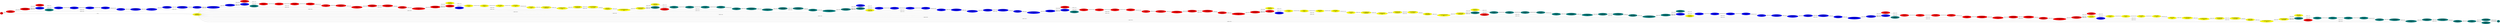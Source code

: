 graph {
rankdir=LR
input[label="input\n0.0ms\n0.0MB", style=filled, fillcolor="red"]
Embedding[label="Embedding\n0.0591255683898925ms\n63.2894140625MB", style=filled, fillcolor="red"]
Interpolation[label="Interpolation\n0.3499838256835937ms\n356.6064453125MB", style=filled, fillcolor="yellow"]
layer_0_Layer_Norm_Before[label="layer_0_Layer_Norm_Before\n0.0013888319730758ms\n9.9697265625MB", style=filled, fillcolor="red"]
layer_0_Query[label="layer_0_Query\n0.017407808303833ms\n32.2529296875MB", style=filled, fillcolor="red"]
layer_0_Key[label="layer_0_Key\n0.0174861125946044ms\n22.2529296875MB", style=filled, fillcolor="blue"]
layer_0_Value[label="layer_0_Value\n0.0175713920593261ms\n2.2529296875MB", style=filled, fillcolor="teal"]
layer_0_mul[label="layer_0_mul\n0.0886661758422851ms\n498.0MB", style=filled, fillcolor="blue"]
layer_0_div[label="layer_0_div\n0.0306631355285644ms\n520.0MB", style=filled, fillcolor="blue"]
layer_0_softmax[label="layer_0_softmax\n0.0729486083984375ms\n0.0MB", style=filled, fillcolor="blue"]
layer_0_dropout[label="layer_0_dropout\n0.0002360640019178ms\n0.0MB", style=filled, fillcolor="blue"]
layer_0_context[label="layer_0_context\n0.071616096496582ms\n20.0MB", style=filled, fillcolor="blue"]
layer_0_Self_Attention_Output[label="layer_0_Self_Attention_Output\n0.0174694080352783ms\n2.2529296875MB", style=filled, fillcolor="blue"]
layer_0_Residual_Connection_1[label="layer_0_Residual_Connection_1\n0.0009760000109672ms\n0.0MB", style=filled, fillcolor="blue"]
layer_0_Layer_Norm_After[label="layer_0_Layer_Norm_After\n0.001277536034584ms\n20.005859375MB", style=filled, fillcolor="blue"]
layer_0_Intermediate_Forward[label="layer_0_Intermediate_Forward\n0.0710443801879882ms\n79.01171875MB", style=filled, fillcolor="blue"]
layer_0_Output[label="layer_0_Output\n0.0663336944580078ms\n9.0029296875MB", style=filled, fillcolor="blue"]
layer_0_add_mid_position_embedding[label="layer_0_add_mid_position_embedding\n0.0011334079504013ms\n0.0MB", style=filled, fillcolor="blue"]
layer_1_Layer_Norm_Before[label="layer_1_Layer_Norm_Before\n0.0012726720571517ms\n9.9697265625MB", style=filled, fillcolor="blue"]
layer_1_Query[label="layer_1_Query\n0.0173951034545898ms\n2.2529296875MB", style=filled, fillcolor="red"]
layer_1_Key[label="layer_1_Key\n0.0173921928405761ms\n2.2529296875MB", style=filled, fillcolor="blue"]
layer_1_Value[label="layer_1_Value\n0.0175674877166748ms\n2.2529296875MB", style=filled, fillcolor="teal"]
layer_1_mul[label="layer_1_mul\n0.0886295394897461ms\n520.0MB", style=filled, fillcolor="red"]
layer_1_div[label="layer_1_div\n0.0309485111236572ms\n520.0MB", style=filled, fillcolor="red"]
layer_1_softmax[label="layer_1_softmax\n0.0737866897583007ms\n0.0MB", style=filled, fillcolor="red"]
layer_1_dropout[label="layer_1_dropout\n0.0002544000148773ms\n0.0MB", style=filled, fillcolor="red"]
layer_1_context[label="layer_1_context\n0.0716388778686523ms\n0.0MB", style=filled, fillcolor="red"]
layer_1_Self_Attention_Output[label="layer_1_Self_Attention_Output\n0.017569631576538ms\n2.2529296875MB", style=filled, fillcolor="red"]
layer_1_Residual_Connection_1[label="layer_1_Residual_Connection_1\n0.0009826560020446ms\n0.0MB", style=filled, fillcolor="red"]
layer_1_Layer_Norm_After[label="layer_1_Layer_Norm_After\n0.00129350399971ms\n20.005859375MB", style=filled, fillcolor="red"]
layer_1_Intermediate_Forward[label="layer_1_Intermediate_Forward\n0.0713328628540039ms\n79.01171875MB", style=filled, fillcolor="red"]
layer_1_Output[label="layer_1_Output\n0.0663014068603515ms\n9.0029296875MB", style=filled, fillcolor="red"]
layer_1_add_mid_position_embedding[label="layer_1_add_mid_position_embedding\n0.0010042560100555ms\n0.0MB", style=filled, fillcolor="red"]
layer_2_Layer_Norm_Before[label="layer_2_Layer_Norm_Before\n0.0012788800001144ms\n9.9697265625MB", style=filled, fillcolor="red"]
layer_2_Query[label="layer_2_Query\n0.0174085445404052ms\n2.2529296875MB", style=filled, fillcolor="yellow"]
layer_2_Key[label="layer_2_Key\n0.0174292163848876ms\n2.2529296875MB", style=filled, fillcolor="red"]
layer_2_Value[label="layer_2_Value\n0.0176383686065673ms\n2.2529296875MB", style=filled, fillcolor="blue"]
layer_2_mul[label="layer_2_mul\n0.0887524795532226ms\n520.0MB", style=filled, fillcolor="yellow"]
layer_2_div[label="layer_2_div\n0.0306796169281005ms\n520.0MB", style=filled, fillcolor="yellow"]
layer_2_softmax[label="layer_2_softmax\n0.0785274276733398ms\n0.0MB", style=filled, fillcolor="yellow"]
layer_2_dropout[label="layer_2_dropout\n0.0002184000015258ms\n0.0MB", style=filled, fillcolor="yellow"]
layer_2_context[label="layer_2_context\n0.0714793243408203ms\n0.0MB", style=filled, fillcolor="yellow"]
layer_2_Self_Attention_Output[label="layer_2_Self_Attention_Output\n0.0174848957061767ms\n2.2529296875MB", style=filled, fillcolor="yellow"]
layer_2_Residual_Connection_1[label="layer_2_Residual_Connection_1\n0.0009009919762611ms\n0.0MB", style=filled, fillcolor="yellow"]
layer_2_Layer_Norm_After[label="layer_2_Layer_Norm_After\n0.001293280005455ms\n20.005859375MB", style=filled, fillcolor="yellow"]
layer_2_Intermediate_Forward[label="layer_2_Intermediate_Forward\n0.0711373748779296ms\n79.01171875MB", style=filled, fillcolor="yellow"]
layer_2_Output[label="layer_2_Output\n0.0665122528076171ms\n9.0029296875MB", style=filled, fillcolor="yellow"]
layer_2_add_mid_position_embedding[label="layer_2_add_mid_position_embedding\n0.0010370880365371ms\n0.0MB", style=filled, fillcolor="yellow"]
layer_3_Layer_Norm_Before[label="layer_3_Layer_Norm_Before\n0.0012692799568176ms\n9.9697265625MB", style=filled, fillcolor="yellow"]
layer_3_Query[label="layer_3_Query\n0.0174040641784667ms\n2.2529296875MB", style=filled, fillcolor="yellow"]
layer_3_Key[label="layer_3_Key\n0.0172205448150634ms\n2.2529296875MB", style=filled, fillcolor="teal"]
layer_3_Value[label="layer_3_Value\n0.0174156799316406ms\n2.2529296875MB", style=filled, fillcolor="red"]
layer_3_mul[label="layer_3_mul\n0.0886342086791992ms\n520.0MB", style=filled, fillcolor="teal"]
layer_3_div[label="layer_3_div\n0.0307881603240966ms\n520.0MB", style=filled, fillcolor="teal"]
layer_3_softmax[label="layer_3_softmax\n0.0733571166992187ms\n0.0MB", style=filled, fillcolor="teal"]
layer_3_dropout[label="layer_3_dropout\n0.0002348800003528ms\n0.0MB", style=filled, fillcolor="teal"]
layer_3_context[label="layer_3_context\n0.0716192626953125ms\n0.0MB", style=filled, fillcolor="teal"]
layer_3_Self_Attention_Output[label="layer_3_Self_Attention_Output\n0.017538272857666ms\n2.2529296875MB", style=filled, fillcolor="teal"]
layer_3_Residual_Connection_1[label="layer_3_Residual_Connection_1\n0.0009889280200004ms\n0.0MB", style=filled, fillcolor="teal"]
layer_3_Layer_Norm_After[label="layer_3_Layer_Norm_After\n0.0013086719512939ms\n20.005859375MB", style=filled, fillcolor="teal"]
layer_3_Intermediate_Forward[label="layer_3_Intermediate_Forward\n0.0710487060546875ms\n79.01171875MB", style=filled, fillcolor="teal"]
layer_3_Output[label="layer_3_Output\n0.0662656936645507ms\n9.0029296875MB", style=filled, fillcolor="teal"]
layer_3_add_mid_position_embedding[label="layer_3_add_mid_position_embedding\n0.001039999961853ms\n0.0MB", style=filled, fillcolor="teal"]
layer_4_Layer_Norm_Before[label="layer_4_Layer_Norm_Before\n0.0012862720489501ms\n9.9697265625MB", style=filled, fillcolor="teal"]
layer_4_Query[label="layer_4_Query\n0.0173891525268554ms\n2.2529296875MB", style=filled, fillcolor="blue"]
layer_4_Key[label="layer_4_Key\n0.0173964481353759ms\n2.2529296875MB", style=filled, fillcolor="teal"]
layer_4_Value[label="layer_4_Value\n0.0173896312713623ms\n2.2529296875MB", style=filled, fillcolor="yellow"]
layer_4_mul[label="layer_4_mul\n0.088764892578125ms\n520.0MB", style=filled, fillcolor="blue"]
layer_4_div[label="layer_4_div\n0.0306451511383056ms\n520.0MB", style=filled, fillcolor="blue"]
layer_4_softmax[label="layer_4_softmax\n0.0729085083007812ms\n0.0MB", style=filled, fillcolor="blue"]
layer_4_dropout[label="layer_4_dropout\n0.0001874559968709ms\n0.0MB", style=filled, fillcolor="blue"]
layer_4_context[label="layer_4_context\n0.0715633926391601ms\n0.0MB", style=filled, fillcolor="blue"]
layer_4_Self_Attention_Output[label="layer_4_Self_Attention_Output\n0.0175210247039794ms\n2.2529296875MB", style=filled, fillcolor="blue"]
layer_4_Residual_Connection_1[label="layer_4_Residual_Connection_1\n0.0009621120095252ms\n0.0MB", style=filled, fillcolor="blue"]
layer_4_Layer_Norm_After[label="layer_4_Layer_Norm_After\n0.0012637439966201ms\n20.005859375MB", style=filled, fillcolor="blue"]
layer_4_Intermediate_Forward[label="layer_4_Intermediate_Forward\n0.0711231689453125ms\n79.01171875MB", style=filled, fillcolor="blue"]
layer_4_Output[label="layer_4_Output\n0.065787010192871ms\n9.0029296875MB", style=filled, fillcolor="blue"]
layer_4_add_mid_position_embedding[label="layer_4_add_mid_position_embedding\n0.0010470720529556ms\n0.0MB", style=filled, fillcolor="blue"]
layer_5_Layer_Norm_Before[label="layer_5_Layer_Norm_Before\n0.0012780159711837ms\n9.9697265625MB", style=filled, fillcolor="blue"]
layer_5_Query[label="layer_5_Query\n0.0173911991119384ms\n2.2529296875MB", style=filled, fillcolor="red"]
layer_5_Key[label="layer_5_Key\n0.0174063682556152ms\n2.2529296875MB", style=filled, fillcolor="blue"]
layer_5_Value[label="layer_5_Value\n0.0174074554443359ms\n2.2529296875MB", style=filled, fillcolor="teal"]
layer_5_mul[label="layer_5_mul\n0.0888259201049804ms\n520.0MB", style=filled, fillcolor="red"]
layer_5_div[label="layer_5_div\n0.0307910404205322ms\n520.0MB", style=filled, fillcolor="red"]
layer_5_softmax[label="layer_5_softmax\n0.0728910369873046ms\n0.0MB", style=filled, fillcolor="red"]
layer_5_dropout[label="layer_5_dropout\n0.0001786240041255ms\n0.0MB", style=filled, fillcolor="red"]
layer_5_context[label="layer_5_context\n0.071508445739746ms\n0.0MB", style=filled, fillcolor="red"]
layer_5_Self_Attention_Output[label="layer_5_Self_Attention_Output\n0.0175206089019775ms\n2.2529296875MB", style=filled, fillcolor="red"]
layer_5_Residual_Connection_1[label="layer_5_Residual_Connection_1\n0.0009724479913711ms\n0.0MB", style=filled, fillcolor="red"]
layer_5_Layer_Norm_After[label="layer_5_Layer_Norm_After\n0.0013526400327682ms\n20.005859375MB", style=filled, fillcolor="red"]
layer_5_Intermediate_Forward[label="layer_5_Intermediate_Forward\n0.0711912612915039ms\n79.01171875MB", style=filled, fillcolor="red"]
layer_5_Output[label="layer_5_Output\n0.0666375350952148ms\n9.0029296875MB", style=filled, fillcolor="red"]
layer_5_add_mid_position_embedding[label="layer_5_add_mid_position_embedding\n0.0010489599704742ms\n0.0MB", style=filled, fillcolor="red"]
layer_6_Layer_Norm_Before[label="layer_6_Layer_Norm_Before\n0.0012954239845275ms\n9.9697265625MB", style=filled, fillcolor="red"]
layer_6_Query[label="layer_6_Query\n0.0172363529205322ms\n2.2529296875MB", style=filled, fillcolor="yellow"]
layer_6_Key[label="layer_6_Key\n0.0174363842010498ms\n2.2529296875MB", style=filled, fillcolor="red"]
layer_6_Value[label="layer_6_Value\n0.0174519996643066ms\n2.2529296875MB", style=filled, fillcolor="blue"]
layer_6_mul[label="layer_6_mul\n0.0887777633666992ms\n520.0MB", style=filled, fillcolor="yellow"]
layer_6_div[label="layer_6_div\n0.0307030086517333ms\n520.0MB", style=filled, fillcolor="yellow"]
layer_6_softmax[label="layer_6_softmax\n0.0728835525512695ms\n0.0MB", style=filled, fillcolor="yellow"]
layer_6_dropout[label="layer_6_dropout\n0.0002029760032892ms\n0.0MB", style=filled, fillcolor="yellow"]
layer_6_context[label="layer_6_context\n0.0715163192749023ms\n0.0MB", style=filled, fillcolor="yellow"]
layer_6_Self_Attention_Output[label="layer_6_Self_Attention_Output\n0.0174826889038085ms\n2.2529296875MB", style=filled, fillcolor="yellow"]
layer_6_Residual_Connection_1[label="layer_6_Residual_Connection_1\n0.0009808639883995ms\n0.0MB", style=filled, fillcolor="yellow"]
layer_6_Layer_Norm_After[label="layer_6_Layer_Norm_After\n0.0013253760337829ms\n20.005859375MB", style=filled, fillcolor="yellow"]
layer_6_Intermediate_Forward[label="layer_6_Intermediate_Forward\n0.0711700820922851ms\n79.01171875MB", style=filled, fillcolor="yellow"]
layer_6_Output[label="layer_6_Output\n0.0664022064208984ms\n9.0029296875MB", style=filled, fillcolor="yellow"]
layer_6_add_mid_position_embedding[label="layer_6_add_mid_position_embedding\n0.0010468480587005ms\n0.0MB", style=filled, fillcolor="yellow"]
layer_7_Layer_Norm_Before[label="layer_7_Layer_Norm_Before\n0.001604640007019ms\n9.9697265625MB", style=filled, fillcolor="yellow"]
layer_7_Query[label="layer_7_Query\n0.0174402561187744ms\n2.2529296875MB", style=filled, fillcolor="yellow"]
layer_7_Key[label="layer_7_Key\n0.0172628154754638ms\n2.2529296875MB", style=filled, fillcolor="teal"]
layer_7_Value[label="layer_7_Value\n0.0174209594726562ms\n2.2529296875MB", style=filled, fillcolor="red"]
layer_7_mul[label="layer_7_mul\n0.0886321258544921ms\n520.0MB", style=filled, fillcolor="teal"]
layer_7_div[label="layer_7_div\n0.0307011833190917ms\n520.0MB", style=filled, fillcolor="teal"]
layer_7_softmax[label="layer_7_softmax\n0.0728968658447265ms\n0.0MB", style=filled, fillcolor="teal"]
layer_7_dropout[label="layer_7_dropout\n0.0001731519997119ms\n0.0MB", style=filled, fillcolor="teal"]
layer_7_context[label="layer_7_context\n0.0711885452270507ms\n0.0MB", style=filled, fillcolor="teal"]
layer_7_Self_Attention_Output[label="layer_7_Self_Attention_Output\n0.0175196475982666ms\n2.2529296875MB", style=filled, fillcolor="teal"]
layer_7_Residual_Connection_1[label="layer_7_Residual_Connection_1\n0.0010215359926223ms\n0.0MB", style=filled, fillcolor="teal"]
layer_7_Layer_Norm_After[label="layer_7_Layer_Norm_After\n0.0012959040403366ms\n20.005859375MB", style=filled, fillcolor="teal"]
layer_7_Intermediate_Forward[label="layer_7_Intermediate_Forward\n0.0710116806030273ms\n79.01171875MB", style=filled, fillcolor="teal"]
layer_7_Output[label="layer_7_Output\n0.0668047714233398ms\n9.0029296875MB", style=filled, fillcolor="teal"]
layer_7_add_mid_position_embedding[label="layer_7_add_mid_position_embedding\n0.0011269760131835ms\n0.0MB", style=filled, fillcolor="teal"]
layer_8_Layer_Norm_Before[label="layer_8_Layer_Norm_Before\n0.0013214399814605ms\n9.9697265625MB", style=filled, fillcolor="teal"]
layer_8_Query[label="layer_8_Query\n0.0174694728851318ms\n2.2529296875MB", style=filled, fillcolor="teal"]
layer_8_Key[label="layer_8_Key\n0.0175136966705322ms\n2.2529296875MB", style=filled, fillcolor="blue"]
layer_8_Value[label="layer_8_Value\n0.0174400005340576ms\n2.2529296875MB", style=filled, fillcolor="yellow"]
layer_8_mul[label="layer_8_mul\n0.0887874221801757ms\n520.0MB", style=filled, fillcolor="blue"]
layer_8_div[label="layer_8_div\n0.0306887035369873ms\n520.0MB", style=filled, fillcolor="blue"]
layer_8_softmax[label="layer_8_softmax\n0.0730629119873046ms\n0.0MB", style=filled, fillcolor="blue"]
layer_8_dropout[label="layer_8_dropout\n0.0002225600033998ms\n0.0MB", style=filled, fillcolor="blue"]
layer_8_context[label="layer_8_context\n0.0711407699584961ms\n0.0MB", style=filled, fillcolor="blue"]
layer_8_Self_Attention_Output[label="layer_8_Self_Attention_Output\n0.0179445762634277ms\n2.2529296875MB", style=filled, fillcolor="blue"]
layer_8_Residual_Connection_1[label="layer_8_Residual_Connection_1\n0.0009040319919586ms\n0.0MB", style=filled, fillcolor="blue"]
layer_8_Layer_Norm_After[label="layer_8_Layer_Norm_After\n0.0013256319761276ms\n20.005859375MB", style=filled, fillcolor="blue"]
layer_8_Intermediate_Forward[label="layer_8_Intermediate_Forward\n0.0710786895751953ms\n79.01171875MB", style=filled, fillcolor="blue"]
layer_8_Output[label="layer_8_Output\n0.0665205154418945ms\n9.0029296875MB", style=filled, fillcolor="blue"]
layer_8_add_mid_position_embedding[label="layer_8_add_mid_position_embedding\n0.0010341119766235ms\n0.0MB", style=filled, fillcolor="blue"]
layer_9_Layer_Norm_Before[label="layer_9_Layer_Norm_Before\n0.0012750079631805ms\n9.9697265625MB", style=filled, fillcolor="blue"]
layer_9_Query[label="layer_9_Query\n0.0173704967498779ms\n2.2529296875MB", style=filled, fillcolor="red"]
layer_9_Key[label="layer_9_Key\n0.0174021434783935ms\n2.2529296875MB", style=filled, fillcolor="blue"]
layer_9_Value[label="layer_9_Value\n0.0173826885223388ms\n2.2529296875MB", style=filled, fillcolor="teal"]
layer_9_mul[label="layer_9_mul\n0.0886345291137695ms\n520.0MB", style=filled, fillcolor="red"]
layer_9_div[label="layer_9_div\n0.0308218555450439ms\n520.0MB", style=filled, fillcolor="red"]
layer_9_softmax[label="layer_9_softmax\n0.0734441299438476ms\n0.0MB", style=filled, fillcolor="red"]
layer_9_dropout[label="layer_9_dropout\n0.0001806720048189ms\n0.0MB", style=filled, fillcolor="red"]
layer_9_context[label="layer_9_context\n0.0713022384643554ms\n0.0MB", style=filled, fillcolor="red"]
layer_9_Self_Attention_Output[label="layer_9_Self_Attention_Output\n0.0174767036437988ms\n2.2529296875MB", style=filled, fillcolor="red"]
layer_9_Residual_Connection_1[label="layer_9_Residual_Connection_1\n0.0009710720181465ms\n0.0MB", style=filled, fillcolor="red"]
layer_9_Layer_Norm_After[label="layer_9_Layer_Norm_After\n0.0013048000335693ms\n20.005859375MB", style=filled, fillcolor="red"]
layer_9_Intermediate_Forward[label="layer_9_Intermediate_Forward\n0.0711007690429687ms\n79.01171875MB", style=filled, fillcolor="red"]
layer_9_Output[label="layer_9_Output\n0.0665161590576172ms\n9.0029296875MB", style=filled, fillcolor="red"]
layer_9_add_mid_position_embedding[label="layer_9_add_mid_position_embedding\n0.0010266239643096ms\n0.0MB", style=filled, fillcolor="red"]
layer_10_Layer_Norm_Before[label="layer_10_Layer_Norm_Before\n0.0012816640138626ms\n9.9697265625MB", style=filled, fillcolor="red"]
layer_10_Query[label="layer_10_Query\n0.0173717765808105ms\n2.2529296875MB", style=filled, fillcolor="red"]
layer_10_Key[label="layer_10_Key\n0.01721187210083ms\n2.2529296875MB", style=filled, fillcolor="yellow"]
layer_10_Value[label="layer_10_Value\n0.0174043197631835ms\n2.2529296875MB", style=filled, fillcolor="blue"]
layer_10_mul[label="layer_10_mul\n0.0886415328979492ms\n520.0MB", style=filled, fillcolor="yellow"]
layer_10_div[label="layer_10_div\n0.0307349128723144ms\n520.0MB", style=filled, fillcolor="yellow"]
layer_10_softmax[label="layer_10_softmax\n0.074014045715332ms\n0.0MB", style=filled, fillcolor="yellow"]
layer_10_dropout[label="layer_10_dropout\n0.0002464320063591ms\n0.0MB", style=filled, fillcolor="yellow"]
layer_10_context[label="layer_10_context\n0.0716263351440429ms\n0.0MB", style=filled, fillcolor="yellow"]
layer_10_Self_Attention_Output[label="layer_10_Self_Attention_Output\n0.0175601272583007ms\n2.2529296875MB", style=filled, fillcolor="yellow"]
layer_10_Residual_Connection_1[label="layer_10_Residual_Connection_1\n0.0009846079945564ms\n0.0MB", style=filled, fillcolor="yellow"]
layer_10_Layer_Norm_After[label="layer_10_Layer_Norm_After\n0.0013370239734649ms\n20.005859375MB", style=filled, fillcolor="yellow"]
layer_10_Intermediate_Forward[label="layer_10_Intermediate_Forward\n0.0710887985229492ms\n79.01171875MB", style=filled, fillcolor="yellow"]
layer_10_Output[label="layer_10_Output\n0.0663883514404296ms\n9.0029296875MB", style=filled, fillcolor="yellow"]
layer_10_add_mid_position_embedding[label="layer_10_add_mid_position_embedding\n0.0010072319507598ms\n0.0MB", style=filled, fillcolor="yellow"]
layer_11_Layer_Norm_Before[label="layer_11_Layer_Norm_Before\n0.001291039943695ms\n9.9697265625MB", style=filled, fillcolor="yellow"]
layer_11_Query[label="layer_11_Query\n0.0174762554168701ms\n2.2529296875MB", style=filled, fillcolor="yellow"]
layer_11_Key[label="layer_11_Key\n0.0173999671936035ms\n2.2529296875MB", style=filled, fillcolor="teal"]
layer_11_Value[label="layer_11_Value\n0.0173504314422607ms\n2.2529296875MB", style=filled, fillcolor="red"]
layer_11_mul[label="layer_11_mul\n0.088682014465332ms\n520.0MB", style=filled, fillcolor="teal"]
layer_11_div[label="layer_11_div\n0.0306139202117919ms\n520.0MB", style=filled, fillcolor="teal"]
layer_11_softmax[label="layer_11_softmax\n0.0728763198852539ms\n0.0MB", style=filled, fillcolor="teal"]
layer_11_dropout[label="layer_11_dropout\n0.0002099200040102ms\n0.0MB", style=filled, fillcolor="teal"]
layer_11_context[label="layer_11_context\n0.0715227508544921ms\n0.0MB", style=filled, fillcolor="teal"]
layer_11_Self_Attention_Output[label="layer_11_Self_Attention_Output\n0.0178749122619628ms\n2.2529296875MB", style=filled, fillcolor="teal"]
layer_11_Residual_Connection_1[label="layer_11_Residual_Connection_1\n0.0008956159949302ms\n0.0MB", style=filled, fillcolor="teal"]
layer_11_Layer_Norm_After[label="layer_11_Layer_Norm_After\n0.0013120959997177ms\n20.005859375MB", style=filled, fillcolor="teal"]
layer_11_Intermediate_Forward[label="layer_11_Intermediate_Forward\n0.0709901428222656ms\n79.01171875MB", style=filled, fillcolor="teal"]
layer_11_Output[label="layer_11_Output\n0.0656722259521484ms\n9.0029296875MB", style=filled, fillcolor="teal"]
Layer_Norm[label="Layer_Norm\n0.0013257600069046ms\n0.0MB", style=filled, fillcolor="teal"]
Class_Labels_Classifier[label="Class_Labels_Classifier\n0.0020419840812683ms\n4.7757415771484375MB", style=filled, fillcolor="teal"]
Box_Predictor[label="Box_Predictor\n0.0018666559457778ms\n4.517593383789063MB", style=filled, fillcolor="teal"]
output[label="output\n0.0ms\n0.0MB", style=filled, fillcolor="teal"]
input -- Embedding[label="9.76MB"];
input -- Interpolation[label="9.76MB"];
Embedding -- layer_0_Layer_Norm_Before[label="9.9638671875MB"];
layer_0_Layer_Norm_Before -- layer_0_Query[label="9.9638671875MB"];
layer_0_Layer_Norm_Before -- layer_0_Key[label="9.9638671875MB"];
layer_0_Layer_Norm_Before -- layer_0_Value[label="9.9638671875MB"];
layer_0_Query -- layer_0_mul[label="9.9638671875MB"];
layer_0_Key -- layer_0_mul[label="9.9638671875MB"];
layer_0_mul -- layer_0_div[label="529.4861297607422MB"];
layer_0_div -- layer_0_softmax[label="529.4861297607422MB"];
layer_0_softmax -- layer_0_dropout[label="529.4861297607422MB"];
layer_0_dropout -- layer_0_context[label="529.4861297607422MB"];
layer_0_Value -- layer_0_context[label="9.9638671875MB"];
layer_0_context -- layer_0_Self_Attention_Output[label="9.9638671875MB"];
layer_0_Self_Attention_Output -- layer_0_Residual_Connection_1[label="9.9638671875MB"];
Embedding -- layer_0_Residual_Connection_1[label="9.9638671875MB"];
layer_0_Residual_Connection_1 -- layer_0_Layer_Norm_After[label="9.9638671875MB"];
layer_0_Layer_Norm_After -- layer_0_Intermediate_Forward[label="9.9638671875MB"];
layer_0_Intermediate_Forward -- layer_0_Output[label="39.85546875MB"];
layer_0_Residual_Connection_1 -- layer_0_Output[label="9.9638671875MB"];
layer_0_Output -- layer_0_add_mid_position_embedding[label="9.9638671875MB"];
Interpolation -- layer_0_add_mid_position_embedding[label="9.9638671875MB"];
layer_0_add_mid_position_embedding -- layer_1_Layer_Norm_Before[label="9.9638671875MB"];
layer_1_Layer_Norm_Before -- layer_1_Query[label="9.9638671875MB"];
layer_1_Layer_Norm_Before -- layer_1_Key[label="9.9638671875MB"];
layer_1_Layer_Norm_Before -- layer_1_Value[label="9.9638671875MB"];
layer_1_Query -- layer_1_mul[label="9.9638671875MB"];
layer_1_Key -- layer_1_mul[label="9.9638671875MB"];
layer_1_mul -- layer_1_div[label="529.4861297607422MB"];
layer_1_div -- layer_1_softmax[label="529.4861297607422MB"];
layer_1_softmax -- layer_1_dropout[label="529.4861297607422MB"];
layer_1_dropout -- layer_1_context[label="529.4861297607422MB"];
layer_1_Value -- layer_1_context[label="9.9638671875MB"];
layer_1_context -- layer_1_Self_Attention_Output[label="9.9638671875MB"];
layer_1_Self_Attention_Output -- layer_1_Residual_Connection_1[label="9.9638671875MB"];
layer_0_add_mid_position_embedding -- layer_1_Residual_Connection_1[label="9.9638671875MB"];
layer_1_Residual_Connection_1 -- layer_1_Layer_Norm_After[label="9.9638671875MB"];
layer_1_Layer_Norm_After -- layer_1_Intermediate_Forward[label="9.9638671875MB"];
layer_1_Intermediate_Forward -- layer_1_Output[label="39.85546875MB"];
layer_1_Residual_Connection_1 -- layer_1_Output[label="9.9638671875MB"];
layer_1_Output -- layer_1_add_mid_position_embedding[label="9.9638671875MB"];
Interpolation -- layer_1_add_mid_position_embedding[label="9.9638671875MB"];
layer_1_add_mid_position_embedding -- layer_2_Layer_Norm_Before[label="9.9638671875MB"];
layer_2_Layer_Norm_Before -- layer_2_Query[label="9.9638671875MB"];
layer_2_Layer_Norm_Before -- layer_2_Key[label="9.9638671875MB"];
layer_2_Layer_Norm_Before -- layer_2_Value[label="9.9638671875MB"];
layer_2_Query -- layer_2_mul[label="9.9638671875MB"];
layer_2_Key -- layer_2_mul[label="9.9638671875MB"];
layer_2_mul -- layer_2_div[label="529.4861297607422MB"];
layer_2_div -- layer_2_softmax[label="529.4861297607422MB"];
layer_2_softmax -- layer_2_dropout[label="529.4861297607422MB"];
layer_2_dropout -- layer_2_context[label="529.4861297607422MB"];
layer_2_Value -- layer_2_context[label="9.9638671875MB"];
layer_2_context -- layer_2_Self_Attention_Output[label="9.9638671875MB"];
layer_2_Self_Attention_Output -- layer_2_Residual_Connection_1[label="9.9638671875MB"];
layer_1_add_mid_position_embedding -- layer_2_Residual_Connection_1[label="9.9638671875MB"];
layer_2_Residual_Connection_1 -- layer_2_Layer_Norm_After[label="9.9638671875MB"];
layer_2_Layer_Norm_After -- layer_2_Intermediate_Forward[label="9.9638671875MB"];
layer_2_Intermediate_Forward -- layer_2_Output[label="39.85546875MB"];
layer_2_Residual_Connection_1 -- layer_2_Output[label="9.9638671875MB"];
layer_2_Output -- layer_2_add_mid_position_embedding[label="9.9638671875MB"];
Interpolation -- layer_2_add_mid_position_embedding[label="9.9638671875MB"];
layer_2_add_mid_position_embedding -- layer_3_Layer_Norm_Before[label="9.9638671875MB"];
layer_3_Layer_Norm_Before -- layer_3_Query[label="9.9638671875MB"];
layer_3_Layer_Norm_Before -- layer_3_Key[label="9.9638671875MB"];
layer_3_Layer_Norm_Before -- layer_3_Value[label="9.9638671875MB"];
layer_3_Query -- layer_3_mul[label="9.9638671875MB"];
layer_3_Key -- layer_3_mul[label="9.9638671875MB"];
layer_3_mul -- layer_3_div[label="529.4861297607422MB"];
layer_3_div -- layer_3_softmax[label="529.4861297607422MB"];
layer_3_softmax -- layer_3_dropout[label="529.4861297607422MB"];
layer_3_dropout -- layer_3_context[label="529.4861297607422MB"];
layer_3_Value -- layer_3_context[label="9.9638671875MB"];
layer_3_context -- layer_3_Self_Attention_Output[label="9.9638671875MB"];
layer_3_Self_Attention_Output -- layer_3_Residual_Connection_1[label="9.9638671875MB"];
layer_2_add_mid_position_embedding -- layer_3_Residual_Connection_1[label="9.9638671875MB"];
layer_3_Residual_Connection_1 -- layer_3_Layer_Norm_After[label="9.9638671875MB"];
layer_3_Layer_Norm_After -- layer_3_Intermediate_Forward[label="9.9638671875MB"];
layer_3_Intermediate_Forward -- layer_3_Output[label="39.85546875MB"];
layer_3_Residual_Connection_1 -- layer_3_Output[label="9.9638671875MB"];
layer_3_Output -- layer_3_add_mid_position_embedding[label="9.9638671875MB"];
Interpolation -- layer_3_add_mid_position_embedding[label="9.9638671875MB"];
layer_3_add_mid_position_embedding -- layer_4_Layer_Norm_Before[label="9.9638671875MB"];
layer_4_Layer_Norm_Before -- layer_4_Query[label="9.9638671875MB"];
layer_4_Layer_Norm_Before -- layer_4_Key[label="9.9638671875MB"];
layer_4_Layer_Norm_Before -- layer_4_Value[label="9.9638671875MB"];
layer_4_Query -- layer_4_mul[label="9.9638671875MB"];
layer_4_Key -- layer_4_mul[label="9.9638671875MB"];
layer_4_mul -- layer_4_div[label="529.4861297607422MB"];
layer_4_div -- layer_4_softmax[label="529.4861297607422MB"];
layer_4_softmax -- layer_4_dropout[label="529.4861297607422MB"];
layer_4_dropout -- layer_4_context[label="529.4861297607422MB"];
layer_4_Value -- layer_4_context[label="9.9638671875MB"];
layer_4_context -- layer_4_Self_Attention_Output[label="9.9638671875MB"];
layer_4_Self_Attention_Output -- layer_4_Residual_Connection_1[label="9.9638671875MB"];
layer_3_add_mid_position_embedding -- layer_4_Residual_Connection_1[label="9.9638671875MB"];
layer_4_Residual_Connection_1 -- layer_4_Layer_Norm_After[label="9.9638671875MB"];
layer_4_Layer_Norm_After -- layer_4_Intermediate_Forward[label="9.9638671875MB"];
layer_4_Intermediate_Forward -- layer_4_Output[label="39.85546875MB"];
layer_4_Residual_Connection_1 -- layer_4_Output[label="9.9638671875MB"];
layer_4_Output -- layer_4_add_mid_position_embedding[label="9.9638671875MB"];
Interpolation -- layer_4_add_mid_position_embedding[label="9.9638671875MB"];
layer_4_add_mid_position_embedding -- layer_5_Layer_Norm_Before[label="9.9638671875MB"];
layer_5_Layer_Norm_Before -- layer_5_Query[label="9.9638671875MB"];
layer_5_Layer_Norm_Before -- layer_5_Key[label="9.9638671875MB"];
layer_5_Layer_Norm_Before -- layer_5_Value[label="9.9638671875MB"];
layer_5_Query -- layer_5_mul[label="9.9638671875MB"];
layer_5_Key -- layer_5_mul[label="9.9638671875MB"];
layer_5_mul -- layer_5_div[label="529.4861297607422MB"];
layer_5_div -- layer_5_softmax[label="529.4861297607422MB"];
layer_5_softmax -- layer_5_dropout[label="529.4861297607422MB"];
layer_5_dropout -- layer_5_context[label="529.4861297607422MB"];
layer_5_Value -- layer_5_context[label="9.9638671875MB"];
layer_5_context -- layer_5_Self_Attention_Output[label="9.9638671875MB"];
layer_5_Self_Attention_Output -- layer_5_Residual_Connection_1[label="9.9638671875MB"];
layer_4_add_mid_position_embedding -- layer_5_Residual_Connection_1[label="9.9638671875MB"];
layer_5_Residual_Connection_1 -- layer_5_Layer_Norm_After[label="9.9638671875MB"];
layer_5_Layer_Norm_After -- layer_5_Intermediate_Forward[label="9.9638671875MB"];
layer_5_Intermediate_Forward -- layer_5_Output[label="39.85546875MB"];
layer_5_Residual_Connection_1 -- layer_5_Output[label="9.9638671875MB"];
layer_5_Output -- layer_5_add_mid_position_embedding[label="9.9638671875MB"];
Interpolation -- layer_5_add_mid_position_embedding[label="9.9638671875MB"];
layer_5_add_mid_position_embedding -- layer_6_Layer_Norm_Before[label="9.9638671875MB"];
layer_6_Layer_Norm_Before -- layer_6_Query[label="9.9638671875MB"];
layer_6_Layer_Norm_Before -- layer_6_Key[label="9.9638671875MB"];
layer_6_Layer_Norm_Before -- layer_6_Value[label="9.9638671875MB"];
layer_6_Query -- layer_6_mul[label="9.9638671875MB"];
layer_6_Key -- layer_6_mul[label="9.9638671875MB"];
layer_6_mul -- layer_6_div[label="529.4861297607422MB"];
layer_6_div -- layer_6_softmax[label="529.4861297607422MB"];
layer_6_softmax -- layer_6_dropout[label="529.4861297607422MB"];
layer_6_dropout -- layer_6_context[label="529.4861297607422MB"];
layer_6_Value -- layer_6_context[label="9.9638671875MB"];
layer_6_context -- layer_6_Self_Attention_Output[label="9.9638671875MB"];
layer_6_Self_Attention_Output -- layer_6_Residual_Connection_1[label="9.9638671875MB"];
layer_5_add_mid_position_embedding -- layer_6_Residual_Connection_1[label="9.9638671875MB"];
layer_6_Residual_Connection_1 -- layer_6_Layer_Norm_After[label="9.9638671875MB"];
layer_6_Layer_Norm_After -- layer_6_Intermediate_Forward[label="9.9638671875MB"];
layer_6_Intermediate_Forward -- layer_6_Output[label="39.85546875MB"];
layer_6_Residual_Connection_1 -- layer_6_Output[label="9.9638671875MB"];
layer_6_Output -- layer_6_add_mid_position_embedding[label="9.9638671875MB"];
Interpolation -- layer_6_add_mid_position_embedding[label="9.9638671875MB"];
layer_6_add_mid_position_embedding -- layer_7_Layer_Norm_Before[label="9.9638671875MB"];
layer_7_Layer_Norm_Before -- layer_7_Query[label="9.9638671875MB"];
layer_7_Layer_Norm_Before -- layer_7_Key[label="9.9638671875MB"];
layer_7_Layer_Norm_Before -- layer_7_Value[label="9.9638671875MB"];
layer_7_Query -- layer_7_mul[label="9.9638671875MB"];
layer_7_Key -- layer_7_mul[label="9.9638671875MB"];
layer_7_mul -- layer_7_div[label="529.4861297607422MB"];
layer_7_div -- layer_7_softmax[label="529.4861297607422MB"];
layer_7_softmax -- layer_7_dropout[label="529.4861297607422MB"];
layer_7_dropout -- layer_7_context[label="529.4861297607422MB"];
layer_7_Value -- layer_7_context[label="9.9638671875MB"];
layer_7_context -- layer_7_Self_Attention_Output[label="9.9638671875MB"];
layer_7_Self_Attention_Output -- layer_7_Residual_Connection_1[label="9.9638671875MB"];
layer_6_add_mid_position_embedding -- layer_7_Residual_Connection_1[label="9.9638671875MB"];
layer_7_Residual_Connection_1 -- layer_7_Layer_Norm_After[label="9.9638671875MB"];
layer_7_Layer_Norm_After -- layer_7_Intermediate_Forward[label="9.9638671875MB"];
layer_7_Intermediate_Forward -- layer_7_Output[label="39.85546875MB"];
layer_7_Residual_Connection_1 -- layer_7_Output[label="9.9638671875MB"];
layer_7_Output -- layer_7_add_mid_position_embedding[label="9.9638671875MB"];
Interpolation -- layer_7_add_mid_position_embedding[label="9.9638671875MB"];
layer_7_add_mid_position_embedding -- layer_8_Layer_Norm_Before[label="9.9638671875MB"];
layer_8_Layer_Norm_Before -- layer_8_Query[label="9.9638671875MB"];
layer_8_Layer_Norm_Before -- layer_8_Key[label="9.9638671875MB"];
layer_8_Layer_Norm_Before -- layer_8_Value[label="9.9638671875MB"];
layer_8_Query -- layer_8_mul[label="9.9638671875MB"];
layer_8_Key -- layer_8_mul[label="9.9638671875MB"];
layer_8_mul -- layer_8_div[label="529.4861297607422MB"];
layer_8_div -- layer_8_softmax[label="529.4861297607422MB"];
layer_8_softmax -- layer_8_dropout[label="529.4861297607422MB"];
layer_8_dropout -- layer_8_context[label="529.4861297607422MB"];
layer_8_Value -- layer_8_context[label="9.9638671875MB"];
layer_8_context -- layer_8_Self_Attention_Output[label="9.9638671875MB"];
layer_8_Self_Attention_Output -- layer_8_Residual_Connection_1[label="9.9638671875MB"];
layer_7_add_mid_position_embedding -- layer_8_Residual_Connection_1[label="9.9638671875MB"];
layer_8_Residual_Connection_1 -- layer_8_Layer_Norm_After[label="9.9638671875MB"];
layer_8_Layer_Norm_After -- layer_8_Intermediate_Forward[label="9.9638671875MB"];
layer_8_Intermediate_Forward -- layer_8_Output[label="39.85546875MB"];
layer_8_Residual_Connection_1 -- layer_8_Output[label="9.9638671875MB"];
layer_8_Output -- layer_8_add_mid_position_embedding[label="9.9638671875MB"];
Interpolation -- layer_8_add_mid_position_embedding[label="9.9638671875MB"];
layer_8_add_mid_position_embedding -- layer_9_Layer_Norm_Before[label="9.9638671875MB"];
layer_9_Layer_Norm_Before -- layer_9_Query[label="9.9638671875MB"];
layer_9_Layer_Norm_Before -- layer_9_Key[label="9.9638671875MB"];
layer_9_Layer_Norm_Before -- layer_9_Value[label="9.9638671875MB"];
layer_9_Query -- layer_9_mul[label="9.9638671875MB"];
layer_9_Key -- layer_9_mul[label="9.9638671875MB"];
layer_9_mul -- layer_9_div[label="529.4861297607422MB"];
layer_9_div -- layer_9_softmax[label="529.4861297607422MB"];
layer_9_softmax -- layer_9_dropout[label="529.4861297607422MB"];
layer_9_dropout -- layer_9_context[label="529.4861297607422MB"];
layer_9_Value -- layer_9_context[label="9.9638671875MB"];
layer_9_context -- layer_9_Self_Attention_Output[label="9.9638671875MB"];
layer_9_Self_Attention_Output -- layer_9_Residual_Connection_1[label="9.9638671875MB"];
layer_8_add_mid_position_embedding -- layer_9_Residual_Connection_1[label="9.9638671875MB"];
layer_9_Residual_Connection_1 -- layer_9_Layer_Norm_After[label="9.9638671875MB"];
layer_9_Layer_Norm_After -- layer_9_Intermediate_Forward[label="9.9638671875MB"];
layer_9_Intermediate_Forward -- layer_9_Output[label="39.85546875MB"];
layer_9_Residual_Connection_1 -- layer_9_Output[label="9.9638671875MB"];
layer_9_Output -- layer_9_add_mid_position_embedding[label="9.9638671875MB"];
Interpolation -- layer_9_add_mid_position_embedding[label="9.9638671875MB"];
layer_9_add_mid_position_embedding -- layer_10_Layer_Norm_Before[label="9.9638671875MB"];
layer_10_Layer_Norm_Before -- layer_10_Query[label="9.9638671875MB"];
layer_10_Layer_Norm_Before -- layer_10_Key[label="9.9638671875MB"];
layer_10_Layer_Norm_Before -- layer_10_Value[label="9.9638671875MB"];
layer_10_Query -- layer_10_mul[label="9.9638671875MB"];
layer_10_Key -- layer_10_mul[label="9.9638671875MB"];
layer_10_mul -- layer_10_div[label="529.4861297607422MB"];
layer_10_div -- layer_10_softmax[label="529.4861297607422MB"];
layer_10_softmax -- layer_10_dropout[label="529.4861297607422MB"];
layer_10_dropout -- layer_10_context[label="529.4861297607422MB"];
layer_10_Value -- layer_10_context[label="9.9638671875MB"];
layer_10_context -- layer_10_Self_Attention_Output[label="9.9638671875MB"];
layer_10_Self_Attention_Output -- layer_10_Residual_Connection_1[label="9.9638671875MB"];
layer_9_add_mid_position_embedding -- layer_10_Residual_Connection_1[label="9.9638671875MB"];
layer_10_Residual_Connection_1 -- layer_10_Layer_Norm_After[label="9.9638671875MB"];
layer_10_Layer_Norm_After -- layer_10_Intermediate_Forward[label="9.9638671875MB"];
layer_10_Intermediate_Forward -- layer_10_Output[label="39.85546875MB"];
layer_10_Residual_Connection_1 -- layer_10_Output[label="9.9638671875MB"];
layer_10_Output -- layer_10_add_mid_position_embedding[label="9.9638671875MB"];
Interpolation -- layer_10_add_mid_position_embedding[label="9.9638671875MB"];
layer_10_add_mid_position_embedding -- layer_11_Layer_Norm_Before[label="9.9638671875MB"];
layer_11_Layer_Norm_Before -- layer_11_Query[label="9.9638671875MB"];
layer_11_Layer_Norm_Before -- layer_11_Key[label="9.9638671875MB"];
layer_11_Layer_Norm_Before -- layer_11_Value[label="9.9638671875MB"];
layer_11_Query -- layer_11_mul[label="9.9638671875MB"];
layer_11_Key -- layer_11_mul[label="9.9638671875MB"];
layer_11_mul -- layer_11_div[label="529.4861297607422MB"];
layer_11_div -- layer_11_softmax[label="529.4861297607422MB"];
layer_11_softmax -- layer_11_dropout[label="529.4861297607422MB"];
layer_11_dropout -- layer_11_context[label="529.4861297607422MB"];
layer_11_Value -- layer_11_context[label="9.9638671875MB"];
layer_11_context -- layer_11_Self_Attention_Output[label="9.9638671875MB"];
layer_11_Self_Attention_Output -- layer_11_Residual_Connection_1[label="9.9638671875MB"];
layer_10_add_mid_position_embedding -- layer_11_Residual_Connection_1[label="9.9638671875MB"];
layer_11_Residual_Connection_1 -- layer_11_Layer_Norm_After[label="9.9638671875MB"];
layer_11_Layer_Norm_After -- layer_11_Intermediate_Forward[label="9.9638671875MB"];
layer_11_Intermediate_Forward -- layer_11_Output[label="39.85546875MB"];
layer_11_Residual_Connection_1 -- layer_11_Output[label="9.9638671875MB"];
layer_11_Output -- Layer_Norm[label="9.9638671875MB"];
Layer_Norm -- Class_Labels_Classifier[label="9.9638671875MB"];
Layer_Norm -- Box_Predictor[label="9.9638671875MB"];
Class_Labels_Classifier -- output[label="0.03509521484375MB"];
Box_Predictor -- output[label="0.00152587890625MB"];
}
